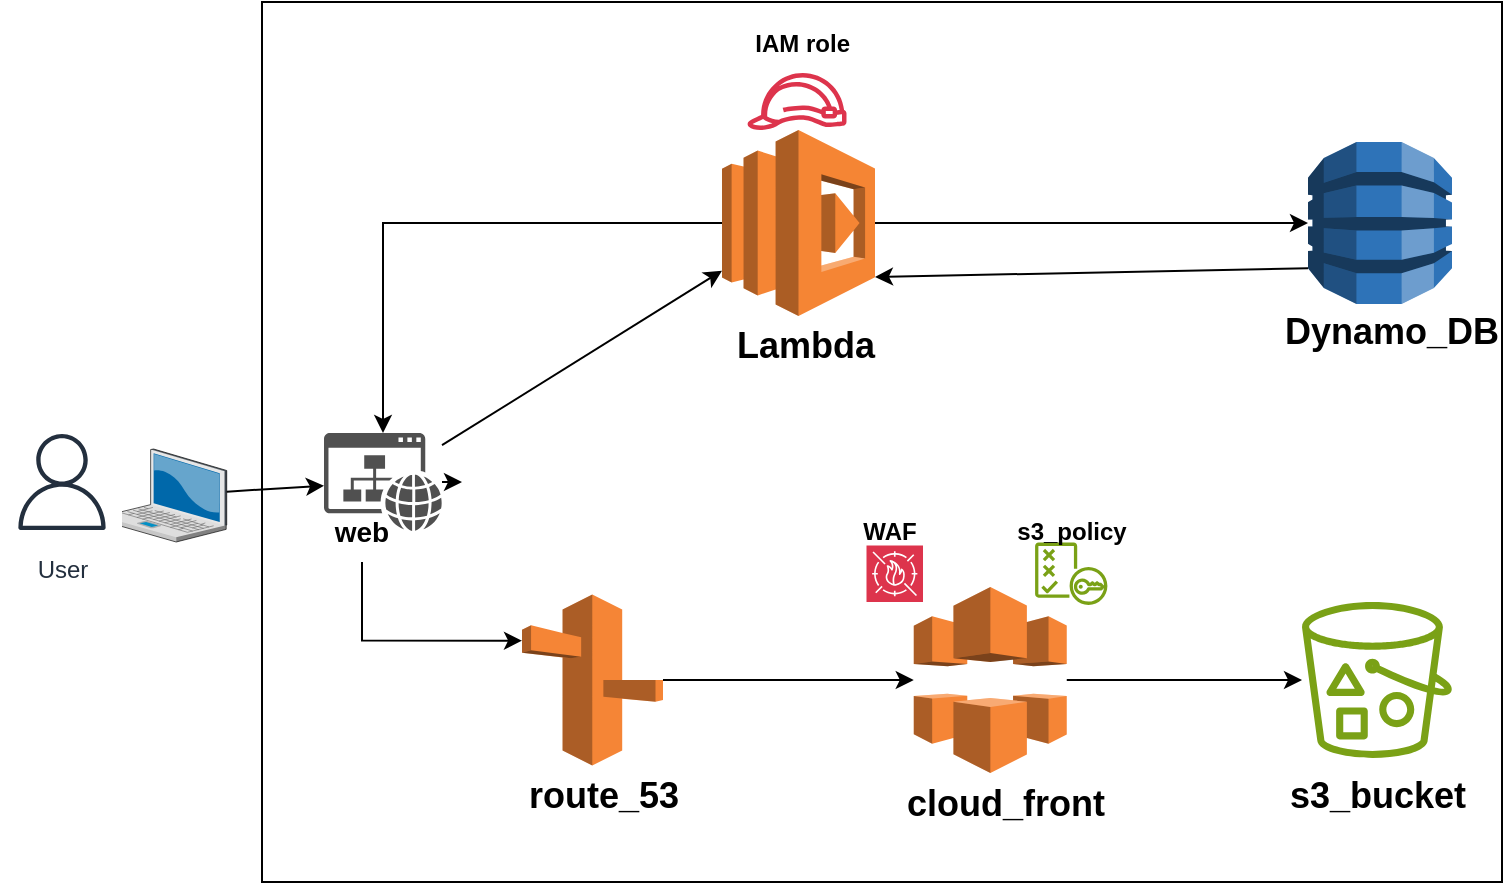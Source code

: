 <mxfile version="22.0.4" type="device">
  <diagram name="Page-1" id="SB0YJNM3gCL9ptOpXn-W">
    <mxGraphModel dx="841" dy="597" grid="1" gridSize="10" guides="1" tooltips="1" connect="1" arrows="1" fold="1" page="1" pageScale="1" pageWidth="827" pageHeight="1169" math="0" shadow="0">
      <root>
        <mxCell id="0" />
        <mxCell id="1" parent="0" />
        <mxCell id="AcuQjvImy-oClrJZ33wX-23" value="" style="rounded=0;whiteSpace=wrap;html=1;" vertex="1" parent="1">
          <mxGeometry x="130" y="80" width="620" height="440" as="geometry" />
        </mxCell>
        <mxCell id="AcuQjvImy-oClrJZ33wX-24" value="" style="sketch=0;outlineConnect=0;fontColor=#232F3E;gradientColor=none;fillColor=#7AA116;strokeColor=none;dashed=0;verticalLabelPosition=bottom;verticalAlign=top;align=center;html=1;fontSize=12;fontStyle=0;aspect=fixed;pointerEvents=1;shape=mxgraph.aws4.bucket_with_objects;" vertex="1" parent="1">
          <mxGeometry x="650" y="380" width="75" height="78" as="geometry" />
        </mxCell>
        <mxCell id="AcuQjvImy-oClrJZ33wX-25" value="" style="outlineConnect=0;dashed=0;verticalLabelPosition=bottom;verticalAlign=top;align=center;html=1;shape=mxgraph.aws3.cloudfront;fillColor=#F58536;gradientColor=none;" vertex="1" parent="1">
          <mxGeometry x="455.88" y="372.5" width="76.5" height="93" as="geometry" />
        </mxCell>
        <mxCell id="AcuQjvImy-oClrJZ33wX-26" value="" style="outlineConnect=0;dashed=0;verticalLabelPosition=bottom;verticalAlign=top;align=center;html=1;shape=mxgraph.aws3.route_53;fillColor=#F58536;gradientColor=none;" vertex="1" parent="1">
          <mxGeometry x="260" y="376.25" width="70.5" height="85.5" as="geometry" />
        </mxCell>
        <mxCell id="AcuQjvImy-oClrJZ33wX-27" value="" style="verticalLabelPosition=bottom;sketch=0;aspect=fixed;html=1;verticalAlign=top;strokeColor=none;align=center;outlineConnect=0;shape=mxgraph.citrix.laptop_2;" vertex="1" parent="1">
          <mxGeometry x="50" y="303.5" width="62.36" height="46.5" as="geometry" />
        </mxCell>
        <mxCell id="AcuQjvImy-oClrJZ33wX-28" value="User" style="sketch=0;outlineConnect=0;fontColor=#232F3E;gradientColor=none;strokeColor=#232F3E;fillColor=#ffffff;dashed=0;verticalLabelPosition=bottom;verticalAlign=top;align=center;html=1;fontSize=12;fontStyle=0;aspect=fixed;shape=mxgraph.aws4.resourceIcon;resIcon=mxgraph.aws4.user;" vertex="1" parent="1">
          <mxGeometry y="290" width="60" height="60" as="geometry" />
        </mxCell>
        <mxCell id="AcuQjvImy-oClrJZ33wX-71" style="edgeStyle=orthogonalEdgeStyle;rounded=0;orthogonalLoop=1;jettySize=auto;html=1;exitX=0;exitY=0.5;exitDx=0;exitDy=0;exitPerimeter=0;" edge="1" parent="1" source="AcuQjvImy-oClrJZ33wX-30" target="AcuQjvImy-oClrJZ33wX-29">
          <mxGeometry relative="1" as="geometry" />
        </mxCell>
        <mxCell id="AcuQjvImy-oClrJZ33wX-30" value="" style="outlineConnect=0;dashed=0;verticalLabelPosition=bottom;verticalAlign=top;align=center;html=1;shape=mxgraph.aws3.lambda;fillColor=#F58534;gradientColor=none;" vertex="1" parent="1">
          <mxGeometry x="360" y="144" width="76.5" height="93" as="geometry" />
        </mxCell>
        <mxCell id="AcuQjvImy-oClrJZ33wX-31" value="" style="outlineConnect=0;dashed=0;verticalLabelPosition=bottom;verticalAlign=top;align=center;html=1;shape=mxgraph.aws3.dynamo_db;fillColor=#2E73B8;gradientColor=none;" vertex="1" parent="1">
          <mxGeometry x="653" y="150" width="72" height="81" as="geometry" />
        </mxCell>
        <mxCell id="AcuQjvImy-oClrJZ33wX-32" value="&lt;font style=&quot;font-size: 18px;&quot;&gt;&lt;b&gt;s3_bucket&lt;/b&gt;&lt;/font&gt;" style="text;html=1;strokeColor=none;fillColor=none;align=center;verticalAlign=middle;whiteSpace=wrap;rounded=0;" vertex="1" parent="1">
          <mxGeometry x="657.5" y="461.75" width="60" height="30" as="geometry" />
        </mxCell>
        <mxCell id="AcuQjvImy-oClrJZ33wX-33" value="&lt;font style=&quot;font-size: 18px;&quot;&gt;&lt;b&gt;cloud_front&lt;/b&gt;&lt;/font&gt;" style="text;html=1;strokeColor=none;fillColor=none;align=center;verticalAlign=middle;whiteSpace=wrap;rounded=0;" vertex="1" parent="1">
          <mxGeometry x="472.38" y="465.5" width="60" height="30" as="geometry" />
        </mxCell>
        <mxCell id="AcuQjvImy-oClrJZ33wX-34" value="&lt;b&gt;&lt;font style=&quot;font-size: 18px;&quot;&gt;route_53&lt;/font&gt;&lt;/b&gt;" style="text;html=1;strokeColor=none;fillColor=none;align=center;verticalAlign=middle;whiteSpace=wrap;rounded=0;" vertex="1" parent="1">
          <mxGeometry x="270.5" y="461.75" width="60" height="30" as="geometry" />
        </mxCell>
        <mxCell id="AcuQjvImy-oClrJZ33wX-35" value="&lt;font style=&quot;font-size: 14px;&quot;&gt;&lt;b&gt;web&lt;/b&gt;&lt;/font&gt;" style="text;html=1;strokeColor=none;fillColor=none;align=center;verticalAlign=middle;whiteSpace=wrap;rounded=0;" vertex="1" parent="1">
          <mxGeometry x="150" y="330" width="60" height="30" as="geometry" />
        </mxCell>
        <mxCell id="AcuQjvImy-oClrJZ33wX-36" value="&lt;font style=&quot;font-size: 18px;&quot;&gt;&lt;b&gt;Lambda&lt;/b&gt;&lt;/font&gt;" style="text;html=1;strokeColor=none;fillColor=none;align=center;verticalAlign=middle;whiteSpace=wrap;rounded=0;" vertex="1" parent="1">
          <mxGeometry x="372.25" y="237" width="60" height="30" as="geometry" />
        </mxCell>
        <mxCell id="AcuQjvImy-oClrJZ33wX-37" value="&lt;font style=&quot;font-size: 18px;&quot;&gt;&lt;b&gt;Dynamo_DB&lt;/b&gt;&lt;/font&gt;" style="text;html=1;strokeColor=none;fillColor=none;align=center;verticalAlign=middle;whiteSpace=wrap;rounded=0;" vertex="1" parent="1">
          <mxGeometry x="665" y="230" width="60" height="30" as="geometry" />
        </mxCell>
        <mxCell id="AcuQjvImy-oClrJZ33wX-39" style="edgeStyle=orthogonalEdgeStyle;rounded=0;orthogonalLoop=1;jettySize=auto;html=1;exitX=1;exitY=0.5;exitDx=0;exitDy=0;exitPerimeter=0;entryX=0;entryY=0.5;entryDx=0;entryDy=0;entryPerimeter=0;" edge="1" parent="1" source="AcuQjvImy-oClrJZ33wX-26" target="AcuQjvImy-oClrJZ33wX-25">
          <mxGeometry relative="1" as="geometry" />
        </mxCell>
        <mxCell id="AcuQjvImy-oClrJZ33wX-40" value="" style="endArrow=classic;html=1;rounded=0;exitX=1;exitY=0.5;exitDx=0;exitDy=0;exitPerimeter=0;" edge="1" parent="1" source="AcuQjvImy-oClrJZ33wX-25" target="AcuQjvImy-oClrJZ33wX-24">
          <mxGeometry width="50" height="50" relative="1" as="geometry">
            <mxPoint x="430" y="340" as="sourcePoint" />
            <mxPoint x="480" y="290" as="targetPoint" />
          </mxGeometry>
        </mxCell>
        <mxCell id="AcuQjvImy-oClrJZ33wX-41" value="" style="sketch=0;outlineConnect=0;fontColor=#232F3E;gradientColor=none;fillColor=#DD344C;strokeColor=none;dashed=0;verticalLabelPosition=bottom;verticalAlign=top;align=center;html=1;fontSize=12;fontStyle=0;aspect=fixed;pointerEvents=1;shape=mxgraph.aws4.role;" vertex="1" parent="1">
          <mxGeometry x="372.25" y="115.51" width="50.5" height="28.49" as="geometry" />
        </mxCell>
        <mxCell id="AcuQjvImy-oClrJZ33wX-42" value="" style="sketch=0;outlineConnect=0;fontColor=#232F3E;gradientColor=none;fillColor=#7AA116;strokeColor=none;dashed=0;verticalLabelPosition=bottom;verticalAlign=top;align=center;html=1;fontSize=12;fontStyle=0;aspect=fixed;pointerEvents=1;shape=mxgraph.aws4.policy;" vertex="1" parent="1">
          <mxGeometry x="516.5" y="350.3" width="36.25" height="31.14" as="geometry" />
        </mxCell>
        <mxCell id="AcuQjvImy-oClrJZ33wX-43" value="&lt;b&gt;s3_policy&lt;/b&gt;" style="text;html=1;strokeColor=none;fillColor=none;align=center;verticalAlign=middle;whiteSpace=wrap;rounded=0;" vertex="1" parent="1">
          <mxGeometry x="504.63" y="330" width="60" height="30" as="geometry" />
        </mxCell>
        <mxCell id="AcuQjvImy-oClrJZ33wX-44" value="&lt;b&gt;IAM role&amp;nbsp;&lt;/b&gt;" style="text;html=1;strokeColor=none;fillColor=none;align=center;verticalAlign=middle;whiteSpace=wrap;rounded=0;" vertex="1" parent="1">
          <mxGeometry x="372.25" y="85.51" width="60" height="30" as="geometry" />
        </mxCell>
        <mxCell id="AcuQjvImy-oClrJZ33wX-49" value="" style="endArrow=classic;html=1;rounded=0;exitX=1;exitY=0.5;exitDx=0;exitDy=0;exitPerimeter=0;entryX=0;entryY=0.5;entryDx=0;entryDy=0;entryPerimeter=0;" edge="1" parent="1" source="AcuQjvImy-oClrJZ33wX-30" target="AcuQjvImy-oClrJZ33wX-31">
          <mxGeometry width="50" height="50" relative="1" as="geometry">
            <mxPoint x="430" y="340" as="sourcePoint" />
            <mxPoint x="480" y="290" as="targetPoint" />
          </mxGeometry>
        </mxCell>
        <mxCell id="AcuQjvImy-oClrJZ33wX-52" value="" style="endArrow=classic;html=1;rounded=0;exitX=0;exitY=0.78;exitDx=0;exitDy=0;exitPerimeter=0;entryX=1;entryY=0.79;entryDx=0;entryDy=0;entryPerimeter=0;" edge="1" parent="1" source="AcuQjvImy-oClrJZ33wX-31" target="AcuQjvImy-oClrJZ33wX-30">
          <mxGeometry width="50" height="50" relative="1" as="geometry">
            <mxPoint x="430" y="340" as="sourcePoint" />
            <mxPoint x="480" y="290" as="targetPoint" />
          </mxGeometry>
        </mxCell>
        <mxCell id="AcuQjvImy-oClrJZ33wX-55" value="" style="endArrow=classic;html=1;rounded=0;" edge="1" parent="1" source="AcuQjvImy-oClrJZ33wX-29">
          <mxGeometry width="50" height="50" relative="1" as="geometry">
            <mxPoint x="430" y="340" as="sourcePoint" />
            <mxPoint x="230" y="320" as="targetPoint" />
          </mxGeometry>
        </mxCell>
        <mxCell id="AcuQjvImy-oClrJZ33wX-56" value="" style="sketch=0;points=[[0,0,0],[0.25,0,0],[0.5,0,0],[0.75,0,0],[1,0,0],[0,1,0],[0.25,1,0],[0.5,1,0],[0.75,1,0],[1,1,0],[0,0.25,0],[0,0.5,0],[0,0.75,0],[1,0.25,0],[1,0.5,0],[1,0.75,0]];outlineConnect=0;fontColor=#232F3E;fillColor=#DD344C;strokeColor=#ffffff;dashed=0;verticalLabelPosition=bottom;verticalAlign=top;align=center;html=1;fontSize=12;fontStyle=0;aspect=fixed;shape=mxgraph.aws4.resourceIcon;resIcon=mxgraph.aws4.waf;" vertex="1" parent="1">
          <mxGeometry x="432.25" y="351.75" width="28.25" height="28.25" as="geometry" />
        </mxCell>
        <mxCell id="AcuQjvImy-oClrJZ33wX-57" value="&lt;b&gt;WAF&lt;/b&gt;" style="text;html=1;strokeColor=none;fillColor=none;align=center;verticalAlign=middle;whiteSpace=wrap;rounded=0;" vertex="1" parent="1">
          <mxGeometry x="414" y="330" width="60" height="30" as="geometry" />
        </mxCell>
        <mxCell id="AcuQjvImy-oClrJZ33wX-59" value="" style="endArrow=classic;html=1;rounded=0;" edge="1" parent="1" source="AcuQjvImy-oClrJZ33wX-27" target="AcuQjvImy-oClrJZ33wX-29">
          <mxGeometry width="50" height="50" relative="1" as="geometry">
            <mxPoint x="122" y="325" as="sourcePoint" />
            <mxPoint x="230" y="320" as="targetPoint" />
          </mxGeometry>
        </mxCell>
        <mxCell id="AcuQjvImy-oClrJZ33wX-68" style="edgeStyle=none;rounded=0;orthogonalLoop=1;jettySize=auto;html=1;" edge="1" parent="1" source="AcuQjvImy-oClrJZ33wX-29" target="AcuQjvImy-oClrJZ33wX-30">
          <mxGeometry relative="1" as="geometry" />
        </mxCell>
        <mxCell id="AcuQjvImy-oClrJZ33wX-29" value="" style="sketch=0;pointerEvents=1;shadow=0;dashed=0;html=1;strokeColor=none;fillColor=#505050;labelPosition=center;verticalLabelPosition=bottom;verticalAlign=top;outlineConnect=0;align=center;shape=mxgraph.office.concepts.website;" vertex="1" parent="1">
          <mxGeometry x="161" y="295.5" width="59" height="49" as="geometry" />
        </mxCell>
        <mxCell id="AcuQjvImy-oClrJZ33wX-64" style="edgeStyle=orthogonalEdgeStyle;rounded=0;orthogonalLoop=1;jettySize=auto;html=1;exitX=0.5;exitY=1;exitDx=0;exitDy=0;entryX=0;entryY=0.27;entryDx=0;entryDy=0;entryPerimeter=0;" edge="1" parent="1" source="AcuQjvImy-oClrJZ33wX-35" target="AcuQjvImy-oClrJZ33wX-26">
          <mxGeometry relative="1" as="geometry" />
        </mxCell>
      </root>
    </mxGraphModel>
  </diagram>
</mxfile>
